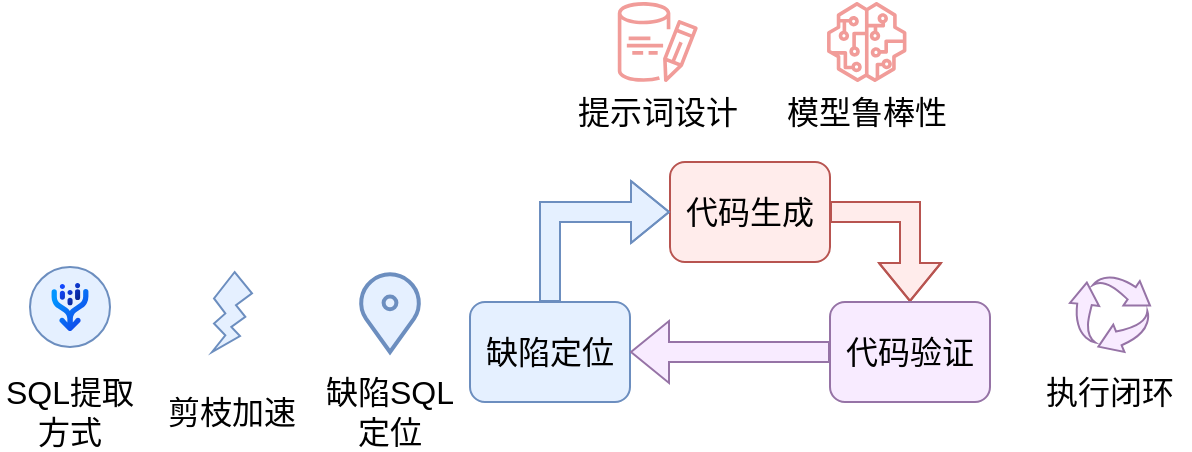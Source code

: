 <mxfile version="24.7.13">
  <diagram name="第 1 页" id="kGOCe60bXOP5jd2VuHdy">
    <mxGraphModel dx="1434" dy="759" grid="1" gridSize="10" guides="1" tooltips="1" connect="1" arrows="1" fold="1" page="1" pageScale="1" pageWidth="827" pageHeight="1169" math="0" shadow="0">
      <root>
        <mxCell id="0" />
        <mxCell id="1" parent="0" />
        <mxCell id="xNk824SL1mtJElE5JXy6-5" style="edgeStyle=orthogonalEdgeStyle;rounded=0;orthogonalLoop=1;jettySize=auto;html=1;shape=flexArrow;exitX=1;exitY=0.5;exitDx=0;exitDy=0;fillColor=#FFECEB;strokeColor=#b85450;" edge="1" parent="1" source="xNk824SL1mtJElE5JXy6-1" target="xNk824SL1mtJElE5JXy6-3">
          <mxGeometry relative="1" as="geometry" />
        </mxCell>
        <mxCell id="xNk824SL1mtJElE5JXy6-1" value="代码生成" style="rounded=1;whiteSpace=wrap;html=1;fontSize=16;fillColor=#FFECEB;strokeColor=#b85450;" vertex="1" parent="1">
          <mxGeometry x="380" y="240" width="80" height="50" as="geometry" />
        </mxCell>
        <mxCell id="xNk824SL1mtJElE5JXy6-4" style="edgeStyle=orthogonalEdgeStyle;rounded=0;orthogonalLoop=1;jettySize=auto;html=1;entryX=0;entryY=0.5;entryDx=0;entryDy=0;shape=flexArrow;exitX=0.5;exitY=0;exitDx=0;exitDy=0;fillColor=#E5F0FF;strokeColor=#6c8ebf;" edge="1" parent="1" source="xNk824SL1mtJElE5JXy6-2" target="xNk824SL1mtJElE5JXy6-1">
          <mxGeometry relative="1" as="geometry" />
        </mxCell>
        <mxCell id="xNk824SL1mtJElE5JXy6-2" value="缺陷定位" style="rounded=1;whiteSpace=wrap;html=1;fontSize=16;fillColor=#E5F0FF;strokeColor=#6c8ebf;" vertex="1" parent="1">
          <mxGeometry x="280" y="310" width="80" height="50" as="geometry" />
        </mxCell>
        <mxCell id="xNk824SL1mtJElE5JXy6-6" style="edgeStyle=orthogonalEdgeStyle;rounded=0;orthogonalLoop=1;jettySize=auto;html=1;shape=flexArrow;fillColor=#F8EBFF;strokeColor=#9673a6;" edge="1" parent="1" source="xNk824SL1mtJElE5JXy6-3" target="xNk824SL1mtJElE5JXy6-2">
          <mxGeometry relative="1" as="geometry" />
        </mxCell>
        <mxCell id="xNk824SL1mtJElE5JXy6-3" value="代码验证" style="rounded=1;whiteSpace=wrap;html=1;fontSize=16;fillColor=#F8EBFF;strokeColor=#9673a6;" vertex="1" parent="1">
          <mxGeometry x="460" y="310" width="80" height="50" as="geometry" />
        </mxCell>
        <mxCell id="xNk824SL1mtJElE5JXy6-8" value="SQL提取方式" style="text;html=1;align=center;verticalAlign=middle;whiteSpace=wrap;rounded=0;fontSize=16;" vertex="1" parent="1">
          <mxGeometry x="45" y="350" width="70" height="30" as="geometry" />
        </mxCell>
        <mxCell id="xNk824SL1mtJElE5JXy6-9" value="" style="shape=mxgraph.sap.icon;labelPosition=center;verticalLabelPosition=bottom;align=center;verticalAlign=top;strokeWidth=1;strokeColor=#6c8ebf;fillColor=#E5F0FF;gradientDirection=west;aspect=fixed;SAPIcon=Document_Information_Extraction;fontSize=16;" vertex="1" parent="1">
          <mxGeometry x="60" y="292.5" width="40" height="40" as="geometry" />
        </mxCell>
        <mxCell id="xNk824SL1mtJElE5JXy6-11" value="缺陷SQL定位" style="text;html=1;align=center;verticalAlign=middle;whiteSpace=wrap;rounded=0;fontSize=16;" vertex="1" parent="1">
          <mxGeometry x="200" y="350" width="80" height="30" as="geometry" />
        </mxCell>
        <mxCell id="xNk824SL1mtJElE5JXy6-17" value="" style="html=1;verticalLabelPosition=bottom;align=center;labelBackgroundColor=#ffffff;verticalAlign=top;strokeWidth=2;strokeColor=#6c8ebf;shadow=0;dashed=0;shape=mxgraph.ios7.icons.location;fontSize=16;fillColor=#E5F0FF;" vertex="1" parent="1">
          <mxGeometry x="224" y="295" width="32" height="40" as="geometry" />
        </mxCell>
        <mxCell id="xNk824SL1mtJElE5JXy6-18" value="" style="verticalLabelPosition=bottom;verticalAlign=top;html=1;shape=mxgraph.basic.flash;fillColor=#E5F0FF;strokeColor=#6c8ebf;fontSize=16;" vertex="1" parent="1">
          <mxGeometry x="151" y="295" width="20" height="40" as="geometry" />
        </mxCell>
        <mxCell id="xNk824SL1mtJElE5JXy6-19" value="剪枝加速" style="text;html=1;align=center;verticalAlign=middle;whiteSpace=wrap;rounded=0;fontSize=16;" vertex="1" parent="1">
          <mxGeometry x="126" y="350" width="70" height="30" as="geometry" />
        </mxCell>
        <mxCell id="xNk824SL1mtJElE5JXy6-20" value="" style="sketch=0;outlineConnect=0;fillColor=#F19C99;strokeColor=#b85450;dashed=0;verticalLabelPosition=bottom;verticalAlign=top;align=center;html=1;fontSize=16;fontStyle=0;aspect=fixed;pointerEvents=1;shape=mxgraph.aws4.rds_optimized_writes;" vertex="1" parent="1">
          <mxGeometry x="353.87" y="160" width="40" height="40" as="geometry" />
        </mxCell>
        <mxCell id="xNk824SL1mtJElE5JXy6-21" value="" style="sketch=0;outlineConnect=0;fillColor=#F19C99;strokeColor=#b85450;dashed=0;verticalLabelPosition=bottom;verticalAlign=top;align=center;html=1;fontSize=16;fontStyle=0;aspect=fixed;pointerEvents=1;shape=mxgraph.aws4.sagemaker_model;" vertex="1" parent="1">
          <mxGeometry x="458.37" y="160" width="40" height="40" as="geometry" />
        </mxCell>
        <mxCell id="xNk824SL1mtJElE5JXy6-22" value="提示词设计" style="text;html=1;align=center;verticalAlign=middle;whiteSpace=wrap;rounded=0;fontSize=16;" vertex="1" parent="1">
          <mxGeometry x="330" y="200" width="87.75" height="30" as="geometry" />
        </mxCell>
        <mxCell id="xNk824SL1mtJElE5JXy6-23" value="模型鲁棒性" style="text;html=1;align=center;verticalAlign=middle;whiteSpace=wrap;rounded=0;fontSize=16;" vertex="1" parent="1">
          <mxGeometry x="430" y="200" width="96.75" height="30" as="geometry" />
        </mxCell>
        <mxCell id="xNk824SL1mtJElE5JXy6-27" value="" style="sketch=0;html=1;aspect=fixed;strokeColor=#9673a6;shadow=0;fillColor=#F8EBFF;verticalAlign=top;labelPosition=center;verticalLabelPosition=bottom;shape=mxgraph.gcp2.arrow_cycle" vertex="1" parent="1">
          <mxGeometry x="580" y="297" width="40" height="38" as="geometry" />
        </mxCell>
        <mxCell id="xNk824SL1mtJElE5JXy6-28" value="执行闭环" style="text;html=1;align=center;verticalAlign=middle;whiteSpace=wrap;rounded=0;fontSize=16;" vertex="1" parent="1">
          <mxGeometry x="560" y="340" width="80" height="30" as="geometry" />
        </mxCell>
      </root>
    </mxGraphModel>
  </diagram>
</mxfile>

